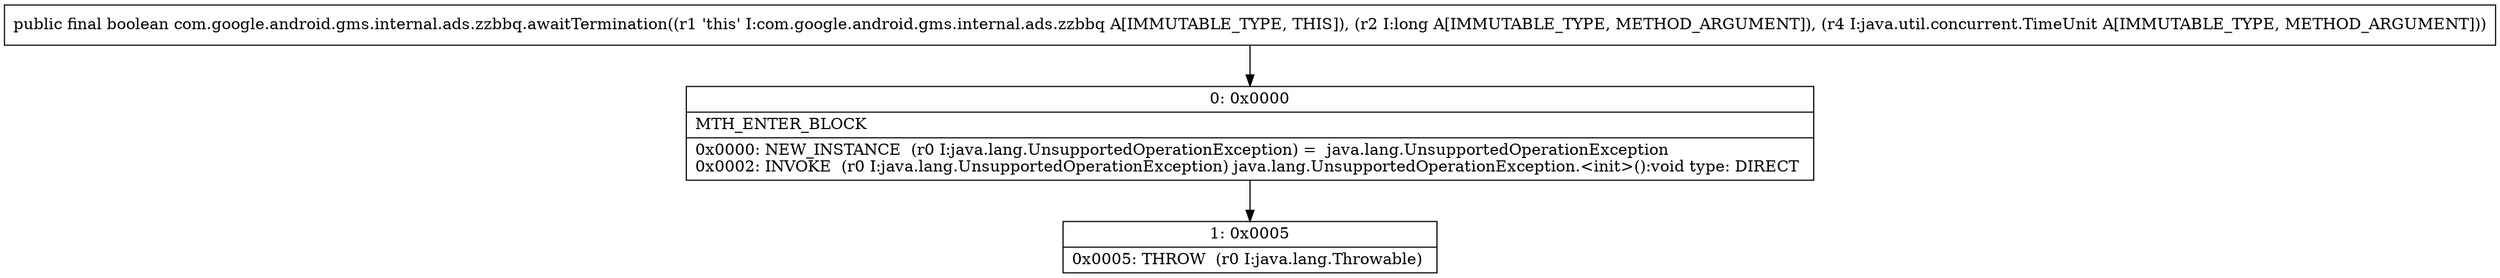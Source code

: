 digraph "CFG forcom.google.android.gms.internal.ads.zzbbq.awaitTermination(JLjava\/util\/concurrent\/TimeUnit;)Z" {
Node_0 [shape=record,label="{0\:\ 0x0000|MTH_ENTER_BLOCK\l|0x0000: NEW_INSTANCE  (r0 I:java.lang.UnsupportedOperationException) =  java.lang.UnsupportedOperationException \l0x0002: INVOKE  (r0 I:java.lang.UnsupportedOperationException) java.lang.UnsupportedOperationException.\<init\>():void type: DIRECT \l}"];
Node_1 [shape=record,label="{1\:\ 0x0005|0x0005: THROW  (r0 I:java.lang.Throwable) \l}"];
MethodNode[shape=record,label="{public final boolean com.google.android.gms.internal.ads.zzbbq.awaitTermination((r1 'this' I:com.google.android.gms.internal.ads.zzbbq A[IMMUTABLE_TYPE, THIS]), (r2 I:long A[IMMUTABLE_TYPE, METHOD_ARGUMENT]), (r4 I:java.util.concurrent.TimeUnit A[IMMUTABLE_TYPE, METHOD_ARGUMENT])) }"];
MethodNode -> Node_0;
Node_0 -> Node_1;
}

